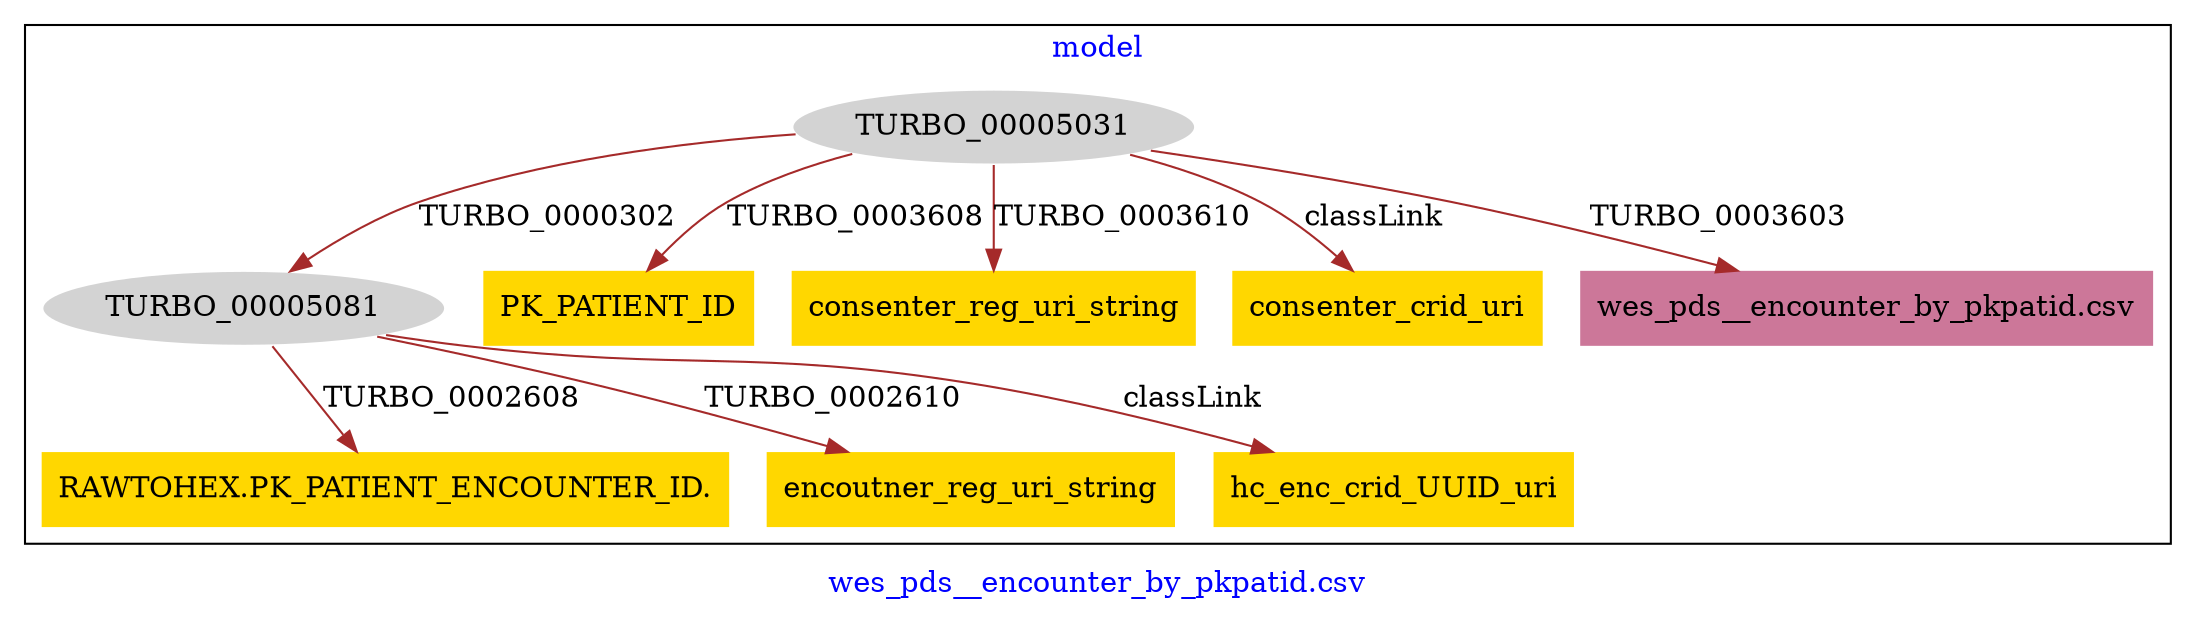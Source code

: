 digraph n0 {
fontcolor="blue"
remincross="true"
label="wes_pds__encounter_by_pkpatid.csv"
subgraph cluster {
label="model"
n2[style="filled",color="white",fillcolor="lightgray",label="TURBO_00005031"];
n3[style="filled",color="white",fillcolor="lightgray",label="TURBO_00005081"];
n4[shape="plaintext",style="filled",fillcolor="gold",label="PK_PATIENT_ID"];
n5[shape="plaintext",style="filled",fillcolor="gold",label="RAWTOHEX.PK_PATIENT_ENCOUNTER_ID."];
n6[shape="plaintext",style="filled",fillcolor="gold",label="consenter_reg_uri_string"];
n7[shape="plaintext",style="filled",fillcolor="gold",label="consenter_crid_uri"];
n8[shape="plaintext",style="filled",fillcolor="gold",label="encoutner_reg_uri_string"];
n9[shape="plaintext",style="filled",fillcolor="gold",label="hc_enc_crid_UUID_uri"];
n10[shape="plaintext",style="filled",fillcolor="#CC7799",label="wes_pds__encounter_by_pkpatid.csv"];
}
n2 -> n3[color="brown",fontcolor="black",label="TURBO_0000302"]
n2 -> n4[color="brown",fontcolor="black",label="TURBO_0003608"]
n3 -> n5[color="brown",fontcolor="black",label="TURBO_0002608"]
n2 -> n6[color="brown",fontcolor="black",label="TURBO_0003610"]
n2 -> n7[color="brown",fontcolor="black",label="classLink"]
n3 -> n8[color="brown",fontcolor="black",label="TURBO_0002610"]
n3 -> n9[color="brown",fontcolor="black",label="classLink"]
n2 -> n10[color="brown",fontcolor="black",label="TURBO_0003603"]
}
